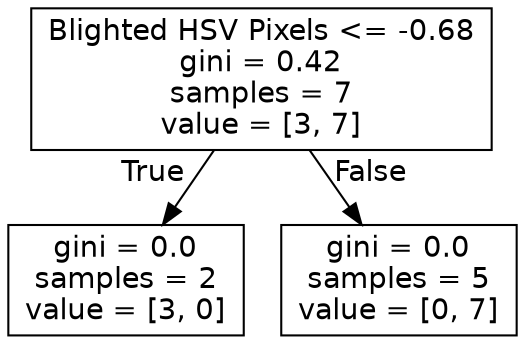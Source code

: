 digraph Tree {
node [shape=box, fontname="helvetica"] ;
edge [fontname="helvetica"] ;
0 [label="Blighted HSV Pixels <= -0.68\ngini = 0.42\nsamples = 7\nvalue = [3, 7]"] ;
1 [label="gini = 0.0\nsamples = 2\nvalue = [3, 0]"] ;
0 -> 1 [labeldistance=2.5, labelangle=45, headlabel="True"] ;
2 [label="gini = 0.0\nsamples = 5\nvalue = [0, 7]"] ;
0 -> 2 [labeldistance=2.5, labelangle=-45, headlabel="False"] ;
}